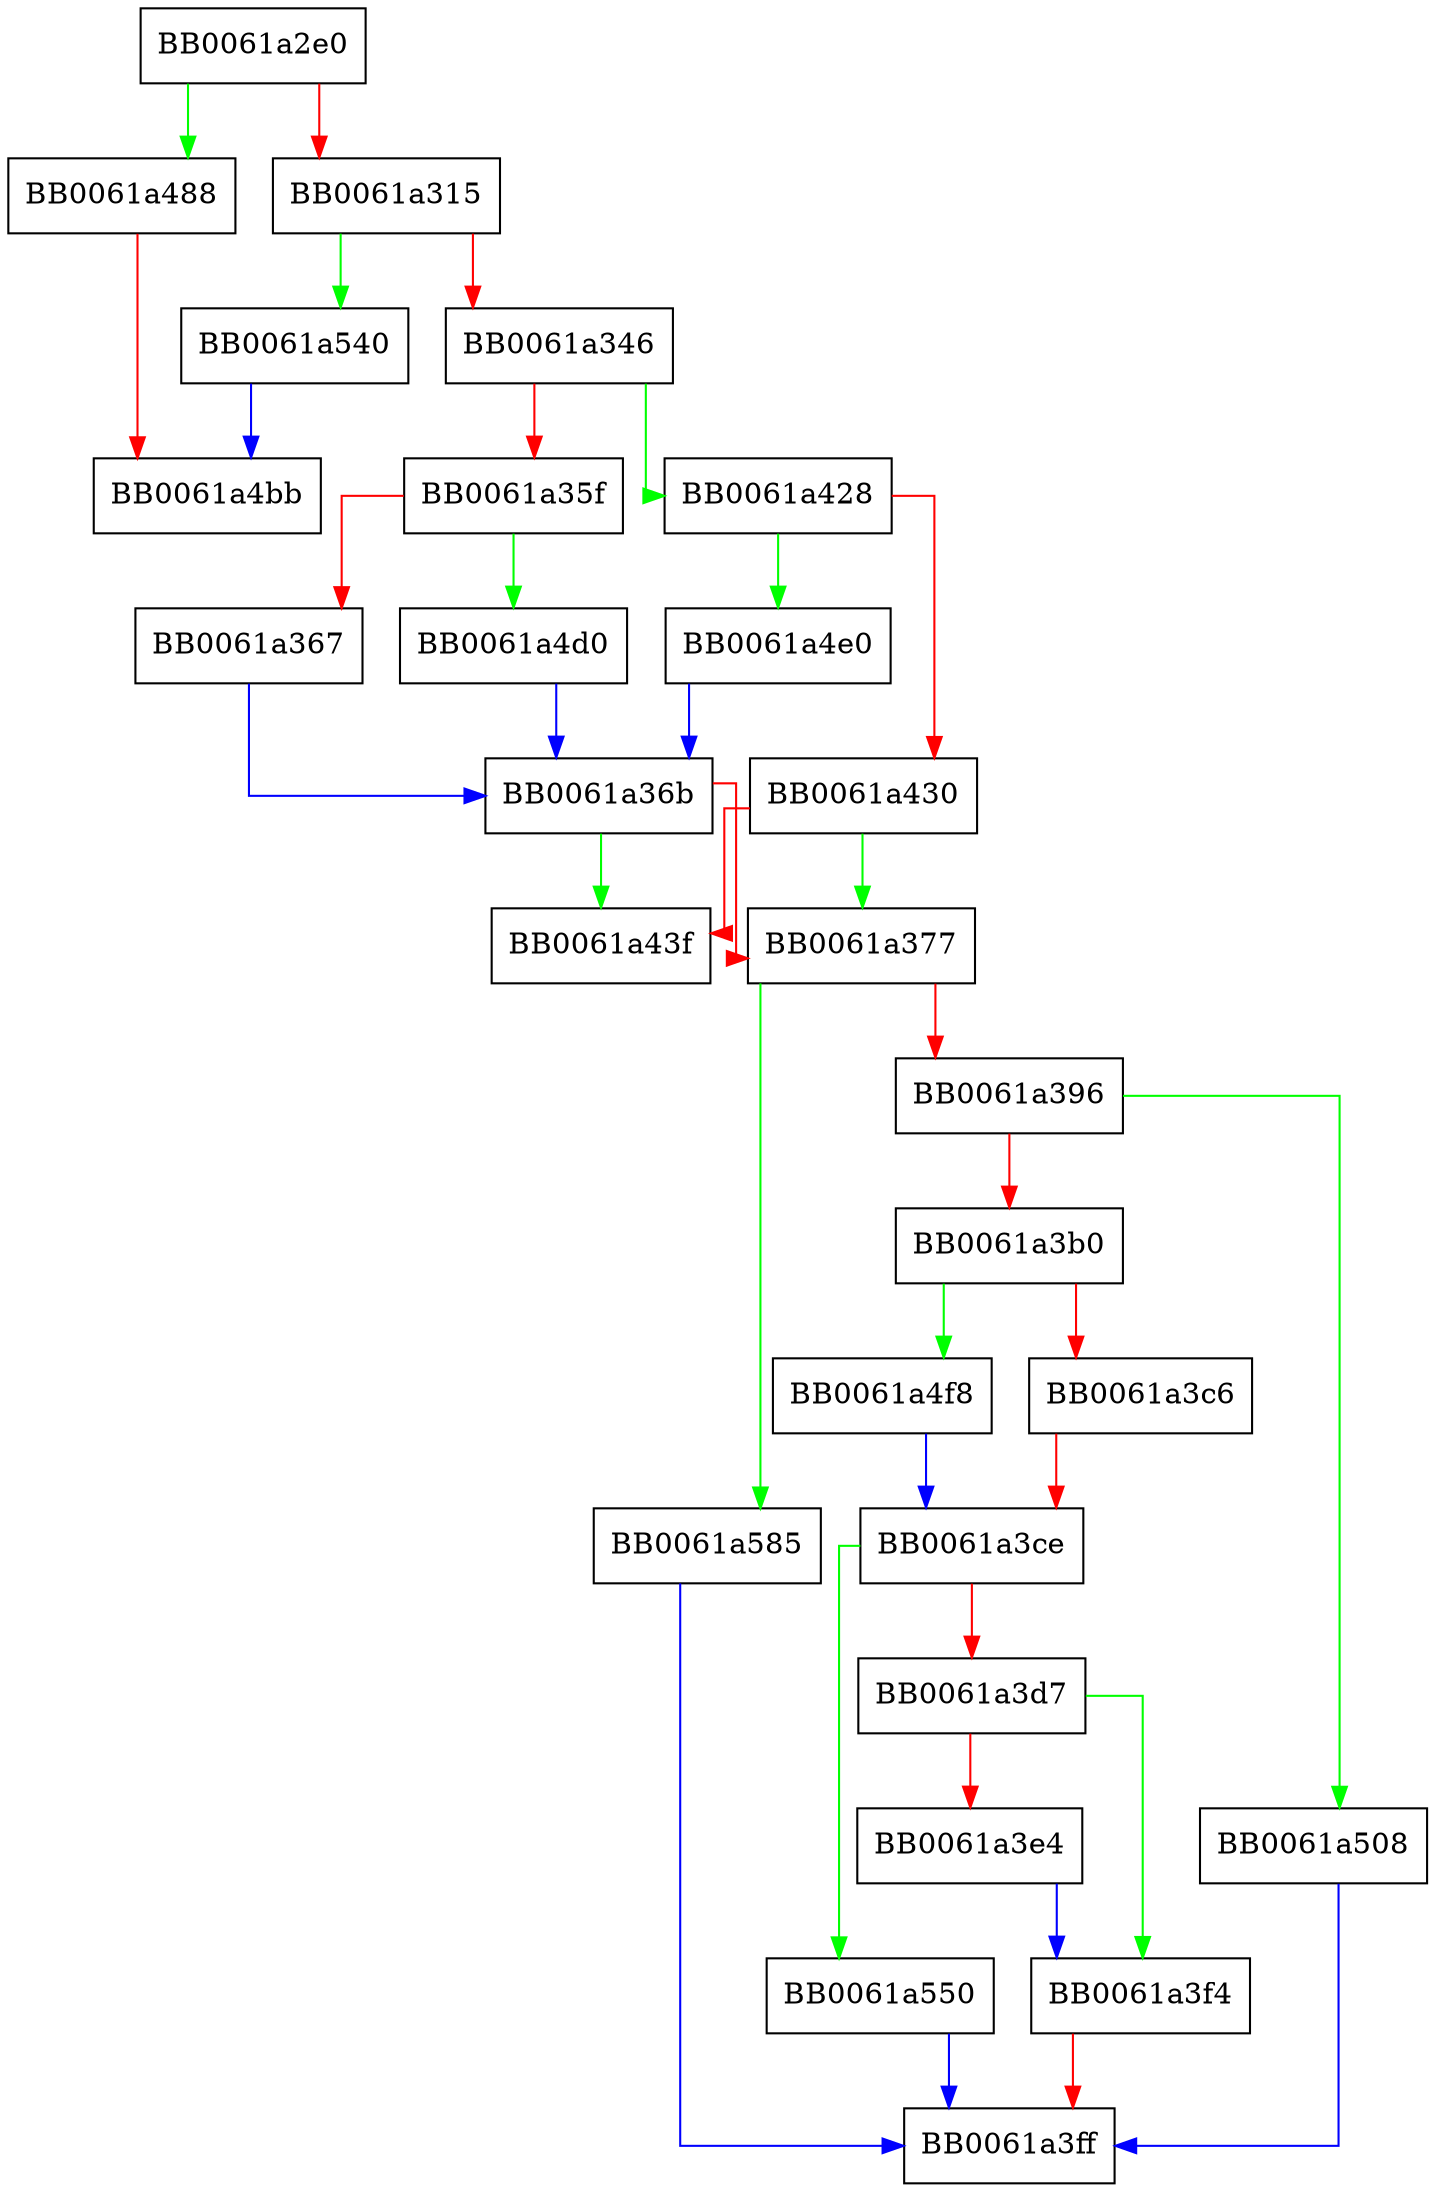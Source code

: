 digraph ossl_b2i_bio {
  node [shape="box"];
  graph [splines=ortho];
  BB0061a2e0 -> BB0061a488 [color="green"];
  BB0061a2e0 -> BB0061a315 [color="red"];
  BB0061a315 -> BB0061a540 [color="green"];
  BB0061a315 -> BB0061a346 [color="red"];
  BB0061a346 -> BB0061a428 [color="green"];
  BB0061a346 -> BB0061a35f [color="red"];
  BB0061a35f -> BB0061a4d0 [color="green"];
  BB0061a35f -> BB0061a367 [color="red"];
  BB0061a367 -> BB0061a36b [color="blue"];
  BB0061a36b -> BB0061a43f [color="green"];
  BB0061a36b -> BB0061a377 [color="red"];
  BB0061a377 -> BB0061a585 [color="green"];
  BB0061a377 -> BB0061a396 [color="red"];
  BB0061a396 -> BB0061a508 [color="green"];
  BB0061a396 -> BB0061a3b0 [color="red"];
  BB0061a3b0 -> BB0061a4f8 [color="green"];
  BB0061a3b0 -> BB0061a3c6 [color="red"];
  BB0061a3c6 -> BB0061a3ce [color="red"];
  BB0061a3ce -> BB0061a550 [color="green"];
  BB0061a3ce -> BB0061a3d7 [color="red"];
  BB0061a3d7 -> BB0061a3f4 [color="green"];
  BB0061a3d7 -> BB0061a3e4 [color="red"];
  BB0061a3e4 -> BB0061a3f4 [color="blue"];
  BB0061a3f4 -> BB0061a3ff [color="red"];
  BB0061a428 -> BB0061a4e0 [color="green"];
  BB0061a428 -> BB0061a430 [color="red"];
  BB0061a430 -> BB0061a377 [color="green"];
  BB0061a430 -> BB0061a43f [color="red"];
  BB0061a488 -> BB0061a4bb [color="red"];
  BB0061a4d0 -> BB0061a36b [color="blue"];
  BB0061a4e0 -> BB0061a36b [color="blue"];
  BB0061a4f8 -> BB0061a3ce [color="blue"];
  BB0061a508 -> BB0061a3ff [color="blue"];
  BB0061a540 -> BB0061a4bb [color="blue"];
  BB0061a550 -> BB0061a3ff [color="blue"];
  BB0061a585 -> BB0061a3ff [color="blue"];
}